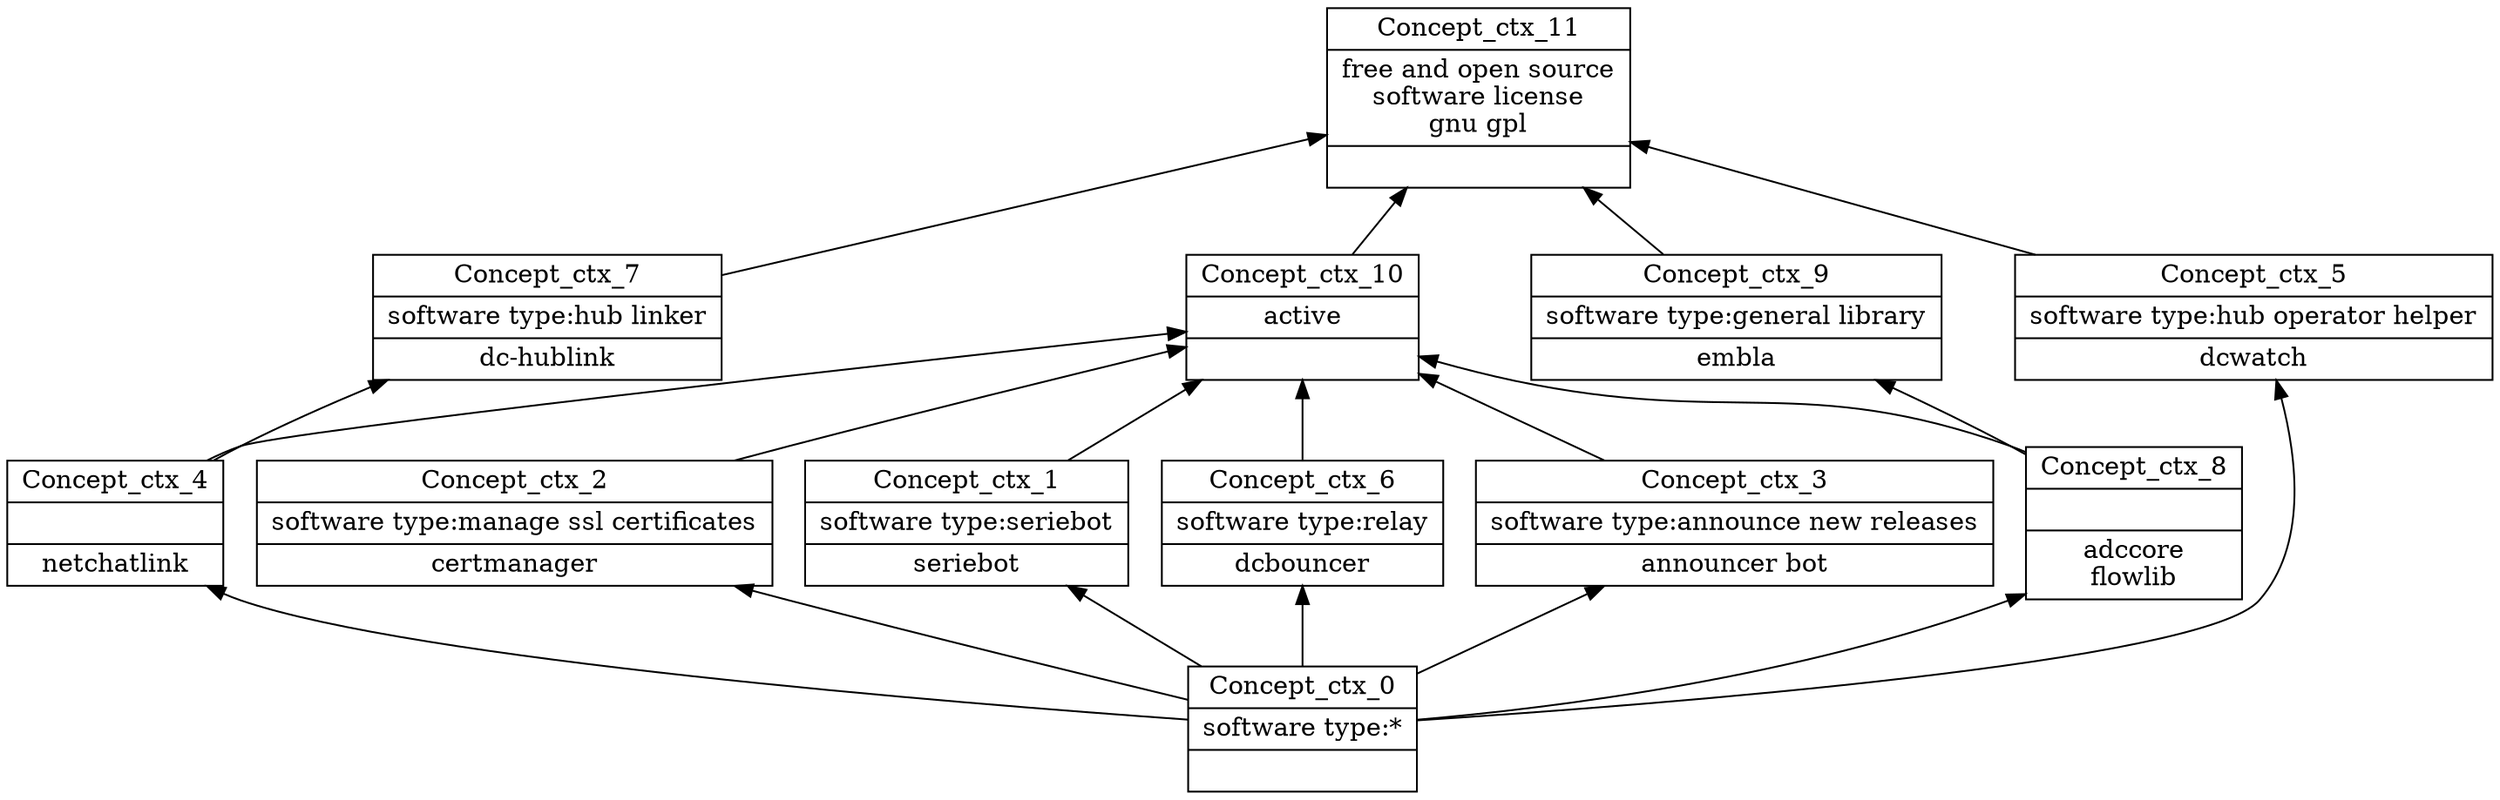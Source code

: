 digraph G { 
	rankdir=BT;
subgraph ctx { 
label="ctx";
1 [shape=record,label="{Concept_ctx_1|software type:seriebot\n|seriebot\n}"];
2 [shape=record,label="{Concept_ctx_6|software type:relay\n|dcbouncer\n}"];
3 [shape=record,label="{Concept_ctx_4||netchatlink\n}"];
4 [shape=record,label="{Concept_ctx_5|software type:hub operator helper\n|dcwatch\n}"];
5 [shape=record,label="{Concept_ctx_3|software type:announce new releases\n|announcer bot\n}"];
6 [shape=record,label="{Concept_ctx_2|software type:manage ssl certificates\n|certmanager\n}"];
7 [shape=record,label="{Concept_ctx_8||adccore\nflowlib\n}"];
8 [shape=record,label="{Concept_ctx_7|software type:hub linker\n|dc-hublink\n}"];
9 [shape=record,label="{Concept_ctx_9|software type:general library\n|embla\n}"];
10 [shape=record,label="{Concept_ctx_10|active\n|}"];
11 [shape=record,label="{Concept_ctx_11|free and open source\nsoftware license\ngnu gpl\n|}"];
12 [shape=record,label="{Concept_ctx_0|software type:*\n|}"];
	12 -> 1
	12 -> 2
	12 -> 3
	12 -> 4
	12 -> 5
	12 -> 6
	12 -> 7
	3 -> 8
	7 -> 9
	3 -> 10
	5 -> 10
	7 -> 10
	6 -> 10
	2 -> 10
	1 -> 10
	10 -> 11
	8 -> 11
	9 -> 11
	4 -> 11
}
}